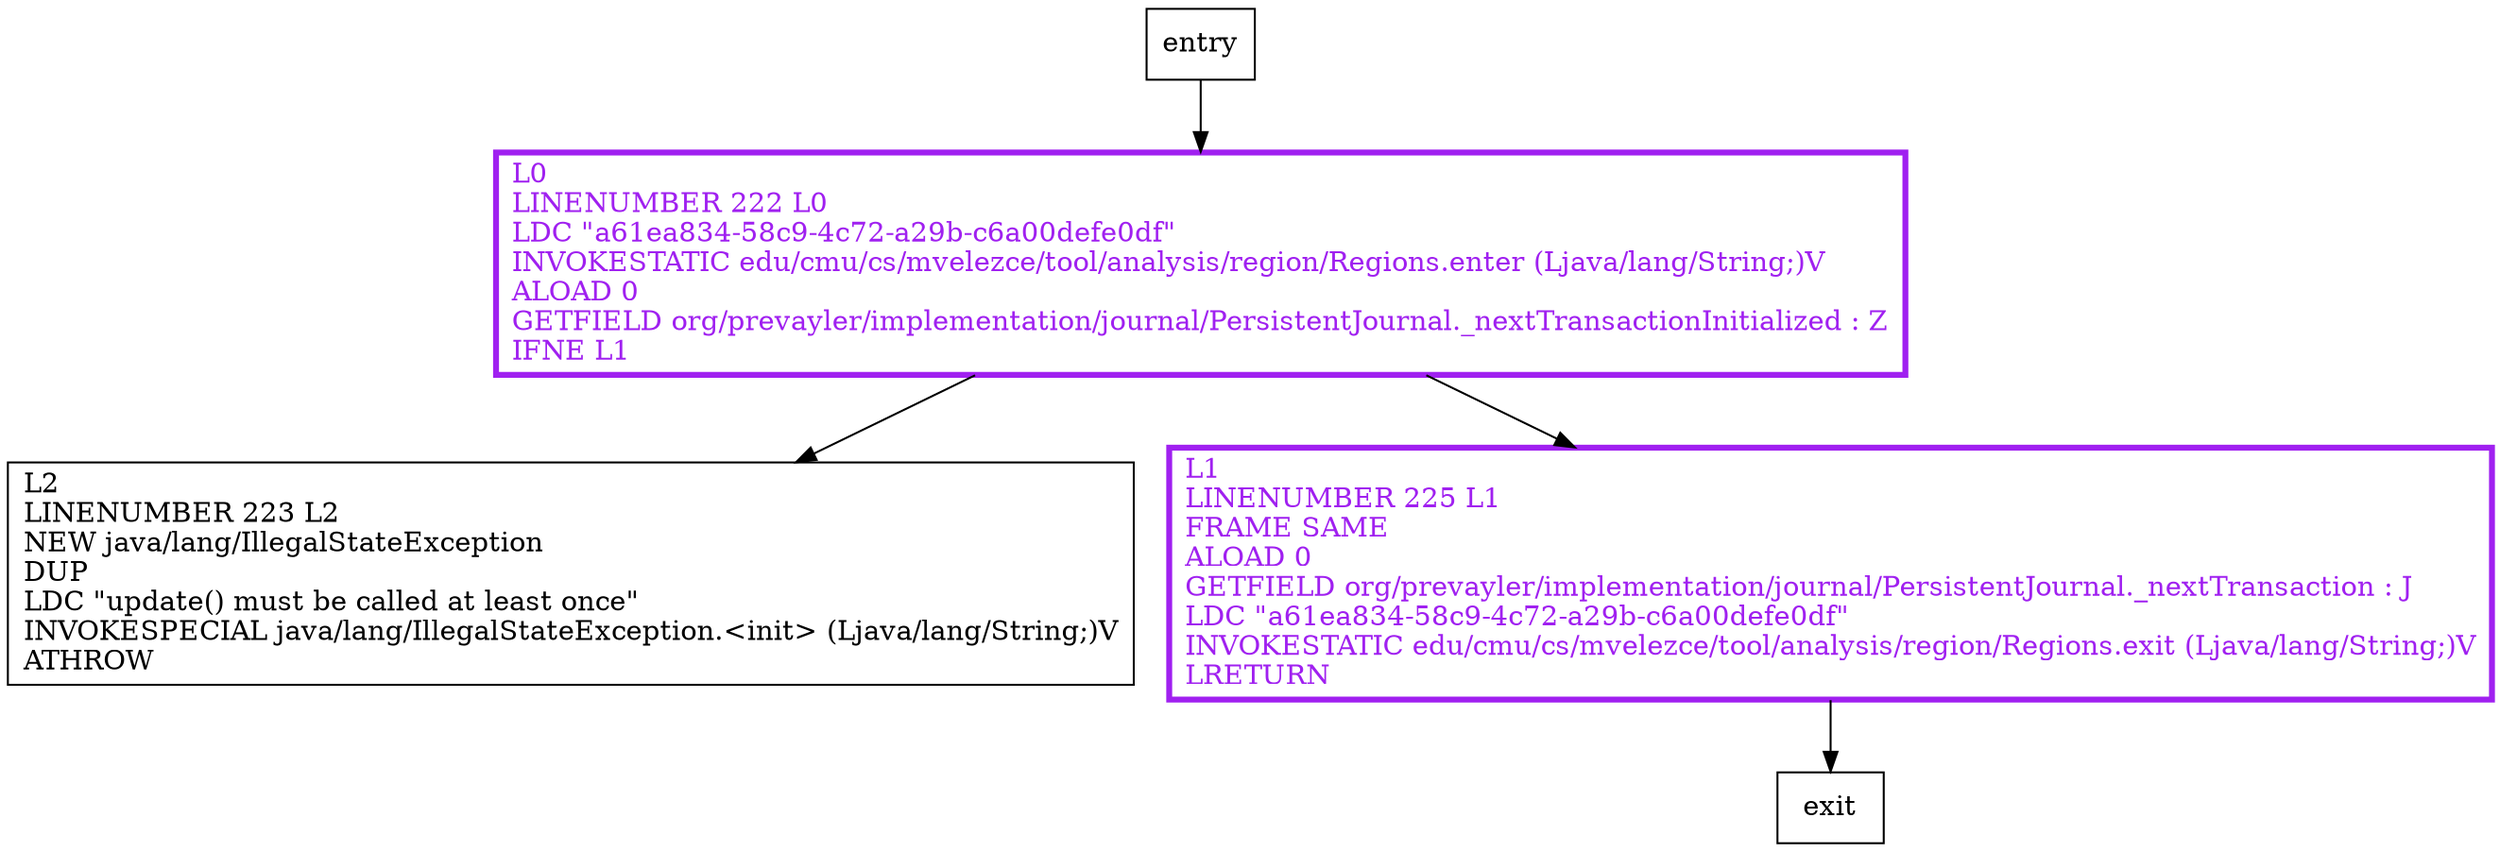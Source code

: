 digraph nextTransaction {
node [shape=record];
1252368698 [label="L0\lLINENUMBER 222 L0\lLDC \"a61ea834-58c9-4c72-a29b-c6a00defe0df\"\lINVOKESTATIC edu/cmu/cs/mvelezce/tool/analysis/region/Regions.enter (Ljava/lang/String;)V\lALOAD 0\lGETFIELD org/prevayler/implementation/journal/PersistentJournal._nextTransactionInitialized : Z\lIFNE L1\l"];
22036210 [label="L2\lLINENUMBER 223 L2\lNEW java/lang/IllegalStateException\lDUP\lLDC \"update() must be called at least once\"\lINVOKESPECIAL java/lang/IllegalStateException.\<init\> (Ljava/lang/String;)V\lATHROW\l"];
268639817 [label="L1\lLINENUMBER 225 L1\lFRAME SAME\lALOAD 0\lGETFIELD org/prevayler/implementation/journal/PersistentJournal._nextTransaction : J\lLDC \"a61ea834-58c9-4c72-a29b-c6a00defe0df\"\lINVOKESTATIC edu/cmu/cs/mvelezce/tool/analysis/region/Regions.exit (Ljava/lang/String;)V\lLRETURN\l"];
entry;
exit;
entry -> 1252368698;
1252368698 -> 22036210;
1252368698 -> 268639817;
268639817 -> exit;
1252368698[fontcolor="purple", penwidth=3, color="purple"];
268639817[fontcolor="purple", penwidth=3, color="purple"];
}
